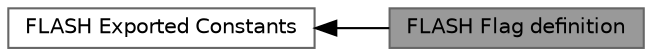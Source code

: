 digraph "FLASH Flag definition"
{
 // LATEX_PDF_SIZE
  bgcolor="transparent";
  edge [fontname=Helvetica,fontsize=10,labelfontname=Helvetica,labelfontsize=10];
  node [fontname=Helvetica,fontsize=10,shape=box,height=0.2,width=0.4];
  rankdir=LR;
  Node2 [id="Node000002",label="FLASH Exported Constants",height=0.2,width=0.4,color="grey40", fillcolor="white", style="filled",URL="$group__FLASH__Exported__Constants.html",tooltip=" "];
  Node1 [id="Node000001",label="FLASH Flag definition",height=0.2,width=0.4,color="gray40", fillcolor="grey60", style="filled", fontcolor="black",tooltip="Flag definition."];
  Node2->Node1 [shape=plaintext, dir="back", style="solid"];
}
